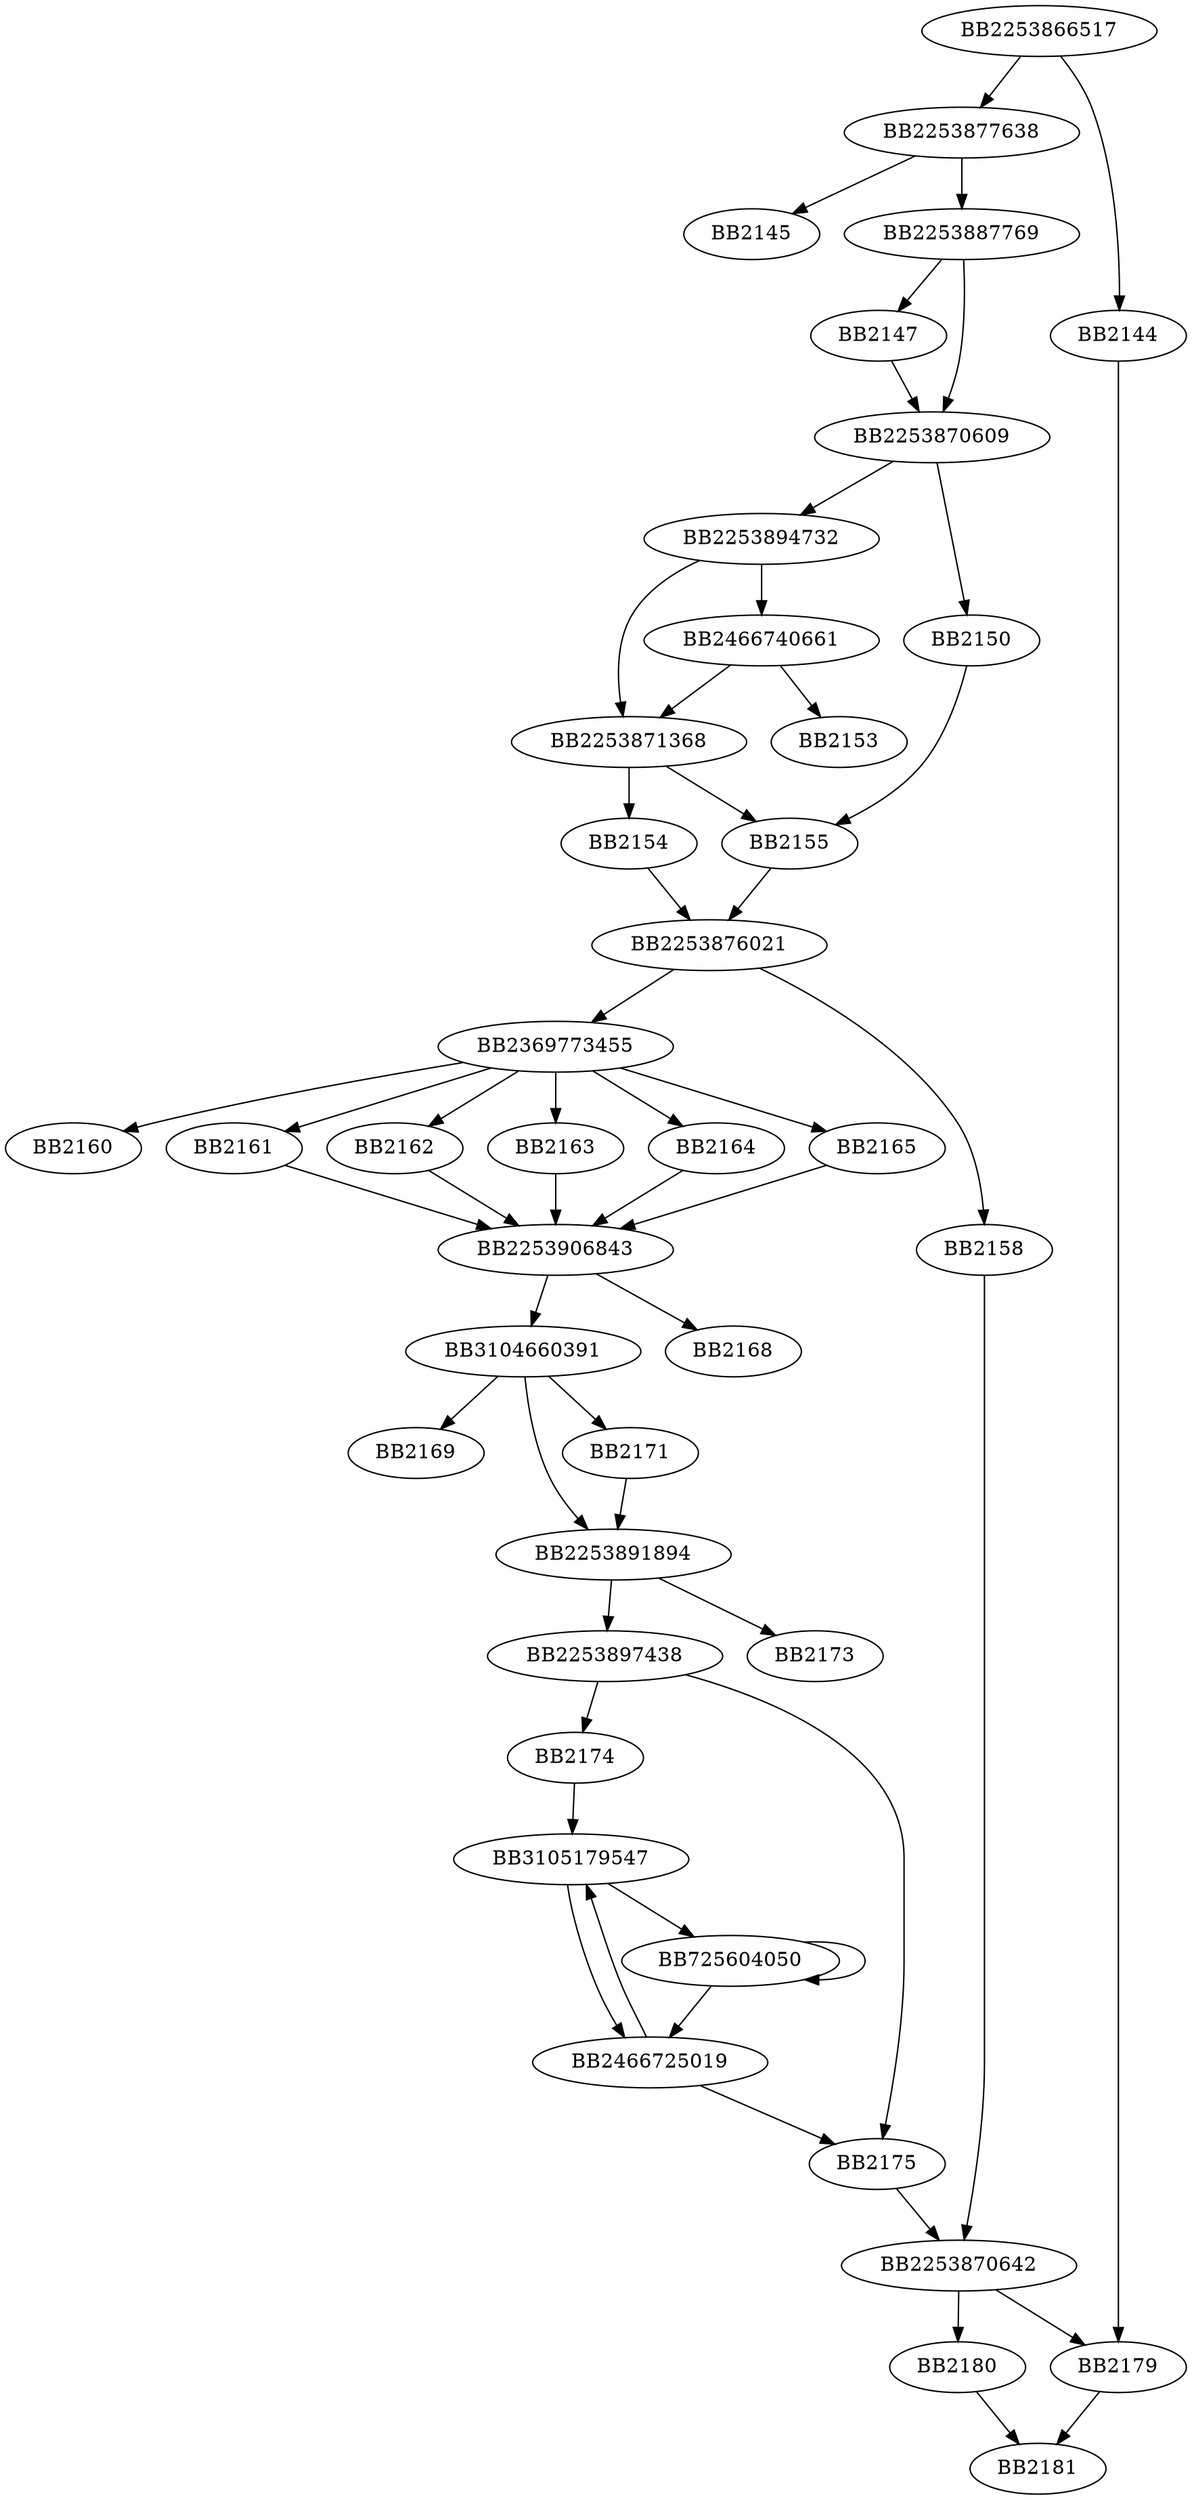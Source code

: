 digraph G{
	BB2253866517->BB2253877638;
	BB2253866517->BB2144;
	BB2253877638->BB2145;
	BB2253877638->BB2253887769;
	BB2253887769->BB2147;
	BB2253887769->BB2253870609;
	BB2147->BB2253870609;
	BB2253870609->BB2253894732;
	BB2253870609->BB2150;
	BB2253894732->BB2253871368;
	BB2253894732->BB2466740661;
	BB2466740661->BB2253871368;
	BB2466740661->BB2153;
	BB2253871368->BB2154;
	BB2253871368->BB2155;
	BB2150->BB2155;
	BB2155->BB2253876021;
	BB2154->BB2253876021;
	BB2253876021->BB2369773455;
	BB2253876021->BB2158;
	BB2158->BB2253870642;
	BB2369773455->BB2160;
	BB2369773455->BB2161;
	BB2369773455->BB2162;
	BB2369773455->BB2163;
	BB2369773455->BB2164;
	BB2369773455->BB2165;
	BB2161->BB2253906843;
	BB2162->BB2253906843;
	BB2163->BB2253906843;
	BB2164->BB2253906843;
	BB2165->BB2253906843;
	BB2253906843->BB3104660391;
	BB2253906843->BB2168;
	BB3104660391->BB2169;
	BB3104660391->BB2253891894;
	BB3104660391->BB2171;
	BB2171->BB2253891894;
	BB2253891894->BB2253897438;
	BB2253891894->BB2173;
	BB2253897438->BB2174;
	BB2253897438->BB2175;
	BB2174->BB3105179547;
	BB3105179547->BB2466725019;
	BB3105179547->BB725604050;
	BB725604050->BB725604050;
	BB725604050->BB2466725019;
	BB2466725019->BB2175;
	BB2466725019->BB3105179547;
	BB2175->BB2253870642;
	BB2144->BB2179;
	BB2253870642->BB2180;
	BB2253870642->BB2179;
	BB2179->BB2181;
	BB2180->BB2181;
}
